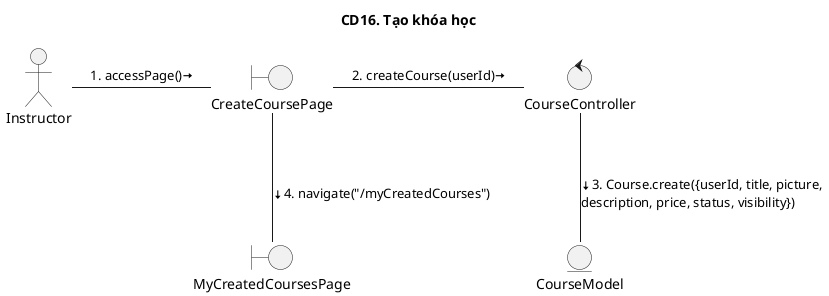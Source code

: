 @startuml CD

title CD16. Tạo khóa học

actor "Instructor" as Actor
boundary "CreateCoursePage"
boundary "MyCreatedCoursesPage"
control "CourseController"
entity "CourseModel"

Actor - CreateCoursePage: \l1. accessPage()<&arrow-right>
CreateCoursePage - CourseController: \l2. createCourse(userId)<&arrow-right>
CourseController -- CourseModel: \l<&arrow-bottom>3. Course.create({userId, title, picture,\ndescription, price, status, visibility})
CreateCoursePage -- MyCreatedCoursesPage: \l<&arrow-bottom>4. navigate("/myCreatedCourses")
@enduml